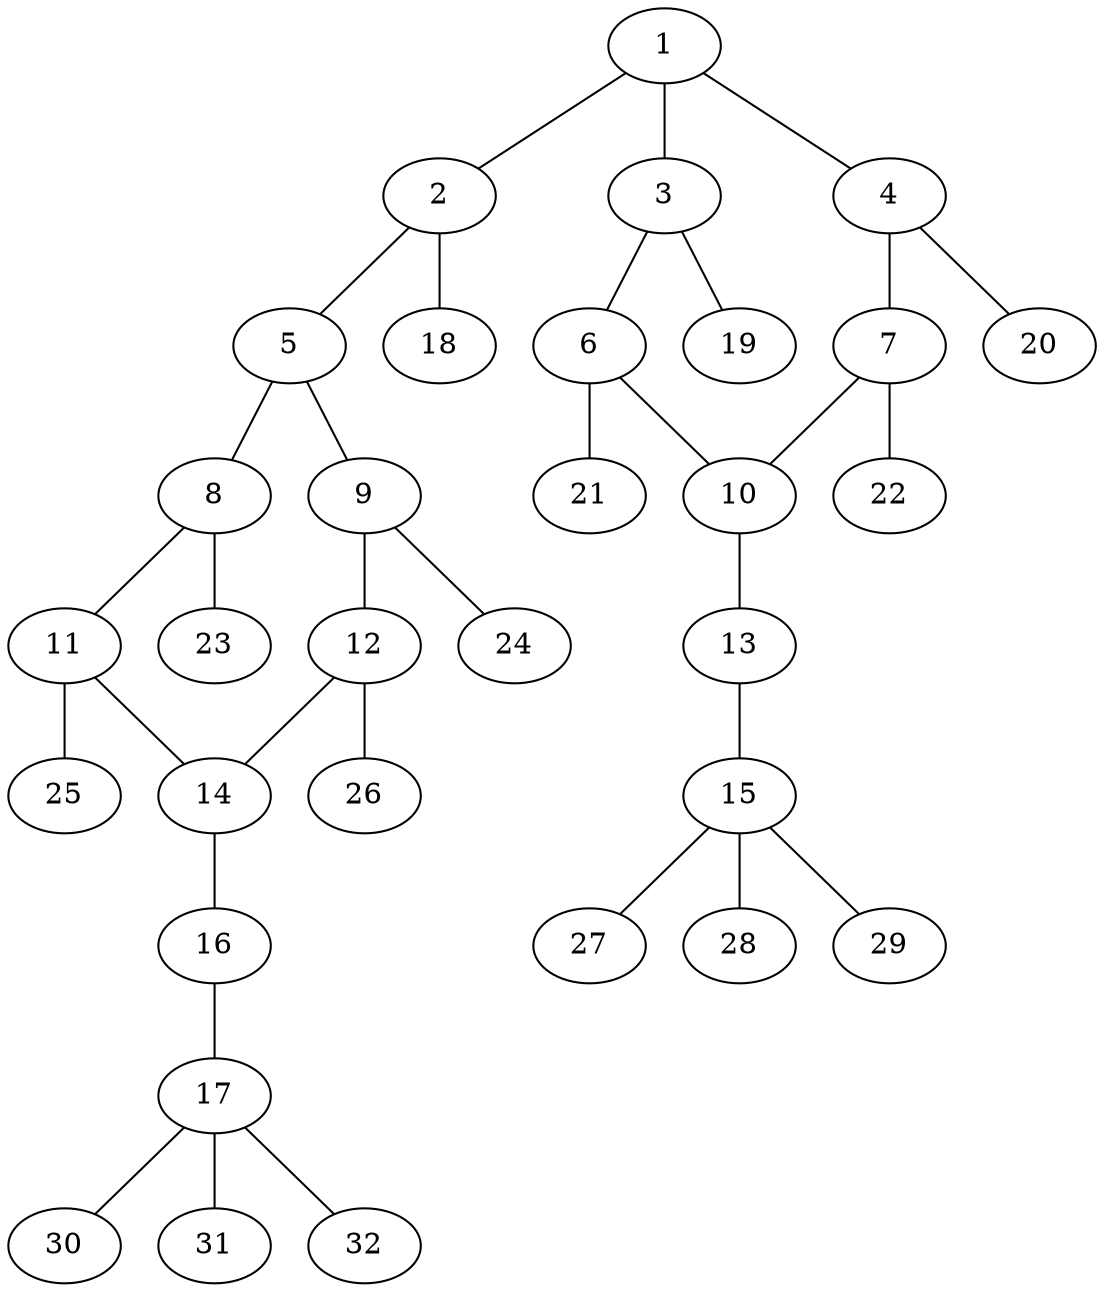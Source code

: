 graph molecule_1829 {
	1	 [chem=C];
	2	 [chem=N];
	1 -- 2	 [valence=1];
	3	 [chem=C];
	1 -- 3	 [valence=1];
	4	 [chem=C];
	1 -- 4	 [valence=2];
	5	 [chem=C];
	2 -- 5	 [valence=1];
	18	 [chem=H];
	2 -- 18	 [valence=1];
	6	 [chem=C];
	3 -- 6	 [valence=2];
	19	 [chem=H];
	3 -- 19	 [valence=1];
	7	 [chem=C];
	4 -- 7	 [valence=1];
	20	 [chem=H];
	4 -- 20	 [valence=1];
	8	 [chem=C];
	5 -- 8	 [valence=2];
	9	 [chem=C];
	5 -- 9	 [valence=1];
	10	 [chem=C];
	6 -- 10	 [valence=1];
	21	 [chem=H];
	6 -- 21	 [valence=1];
	7 -- 10	 [valence=2];
	22	 [chem=H];
	7 -- 22	 [valence=1];
	11	 [chem=C];
	8 -- 11	 [valence=1];
	23	 [chem=H];
	8 -- 23	 [valence=1];
	12	 [chem=C];
	9 -- 12	 [valence=2];
	24	 [chem=H];
	9 -- 24	 [valence=1];
	13	 [chem=O];
	10 -- 13	 [valence=1];
	14	 [chem=C];
	11 -- 14	 [valence=2];
	25	 [chem=H];
	11 -- 25	 [valence=1];
	12 -- 14	 [valence=1];
	26	 [chem=H];
	12 -- 26	 [valence=1];
	15	 [chem=C];
	13 -- 15	 [valence=1];
	16	 [chem=O];
	14 -- 16	 [valence=1];
	27	 [chem=H];
	15 -- 27	 [valence=1];
	28	 [chem=H];
	15 -- 28	 [valence=1];
	29	 [chem=H];
	15 -- 29	 [valence=1];
	17	 [chem=C];
	16 -- 17	 [valence=1];
	30	 [chem=H];
	17 -- 30	 [valence=1];
	31	 [chem=H];
	17 -- 31	 [valence=1];
	32	 [chem=H];
	17 -- 32	 [valence=1];
}
